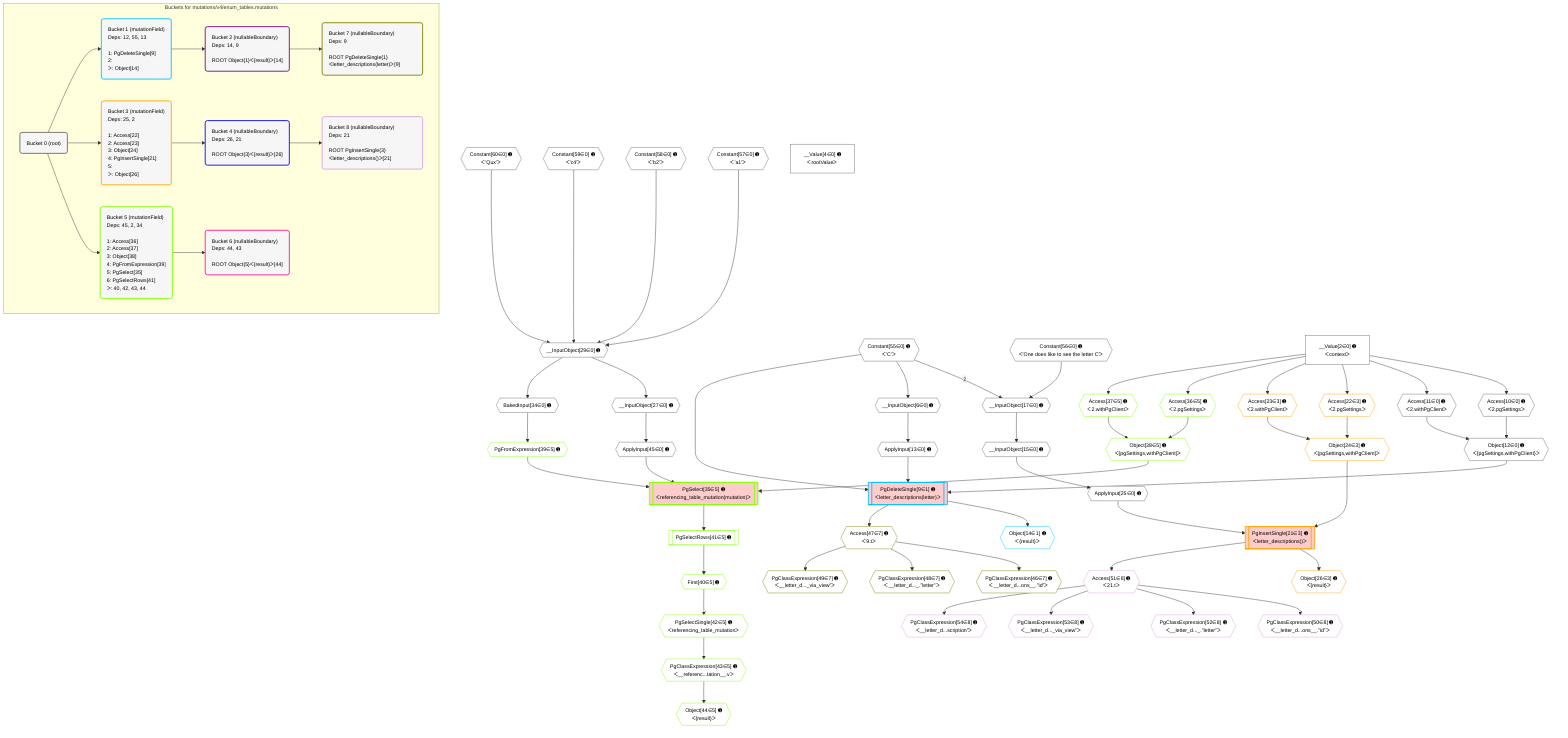 %%{init: {'themeVariables': { 'fontSize': '12px'}}}%%
graph TD
    classDef path fill:#eee,stroke:#000,color:#000
    classDef plan fill:#fff,stroke-width:1px,color:#000
    classDef itemplan fill:#fff,stroke-width:2px,color:#000
    classDef unbatchedplan fill:#dff,stroke-width:1px,color:#000
    classDef sideeffectplan fill:#fcc,stroke-width:2px,color:#000
    classDef bucket fill:#f6f6f6,color:#000,stroke-width:2px,text-align:left


    %% plan dependencies
    __InputObject29{{"__InputObject[29∈0] ➊"}}:::plan
    Constant57{{"Constant[57∈0] ➊<br />ᐸ'a1'ᐳ"}}:::plan
    Constant58{{"Constant[58∈0] ➊<br />ᐸ'b2'ᐳ"}}:::plan
    Constant59{{"Constant[59∈0] ➊<br />ᐸ'c4'ᐳ"}}:::plan
    Constant60{{"Constant[60∈0] ➊<br />ᐸ'Qux'ᐳ"}}:::plan
    Constant57 & Constant58 & Constant59 & Constant60 --> __InputObject29
    __InputObject17{{"__InputObject[17∈0] ➊"}}:::plan
    Constant55{{"Constant[55∈0] ➊<br />ᐸ'C'ᐳ"}}:::plan
    Constant56{{"Constant[56∈0] ➊<br />ᐸ'One does like to see the letter C'ᐳ"}}:::plan
    Constant56 --> __InputObject17
    Constant55 -- 2 --> __InputObject17
    __InputObject6{{"__InputObject[6∈0] ➊"}}:::plan
    Constant55 --> __InputObject6
    Object12{{"Object[12∈0] ➊<br />ᐸ{pgSettings,withPgClient}ᐳ"}}:::plan
    Access10{{"Access[10∈0] ➊<br />ᐸ2.pgSettingsᐳ"}}:::plan
    Access11{{"Access[11∈0] ➊<br />ᐸ2.withPgClientᐳ"}}:::plan
    Access10 & Access11 --> Object12
    __InputObject15{{"__InputObject[15∈0] ➊"}}:::plan
    __InputObject17 --> __InputObject15
    __InputObject27{{"__InputObject[27∈0] ➊"}}:::plan
    __InputObject29 --> __InputObject27
    __Value2["__Value[2∈0] ➊<br />ᐸcontextᐳ"]:::plan
    __Value2 --> Access10
    __Value2 --> Access11
    ApplyInput13{{"ApplyInput[13∈0] ➊"}}:::plan
    __InputObject6 --> ApplyInput13
    ApplyInput25{{"ApplyInput[25∈0] ➊"}}:::plan
    __InputObject15 --> ApplyInput25
    BakedInput34{{"BakedInput[34∈0] ➊"}}:::plan
    __InputObject29 --> BakedInput34
    ApplyInput45{{"ApplyInput[45∈0] ➊"}}:::plan
    __InputObject27 --> ApplyInput45
    __Value4["__Value[4∈0] ➊<br />ᐸrootValueᐳ"]:::plan
    PgDeleteSingle9[["PgDeleteSingle[9∈1] ➊<br />ᐸletter_descriptions(letter)ᐳ"]]:::sideeffectplan
    Object12 & Constant55 & ApplyInput13 --> PgDeleteSingle9
    Object14{{"Object[14∈1] ➊<br />ᐸ{result}ᐳ"}}:::plan
    PgDeleteSingle9 --> Object14
    PgClassExpression46{{"PgClassExpression[46∈7] ➊<br />ᐸ__letter_d...ons__.”id”ᐳ"}}:::plan
    Access47{{"Access[47∈7] ➊<br />ᐸ9.tᐳ"}}:::plan
    Access47 --> PgClassExpression46
    PgDeleteSingle9 --> Access47
    PgClassExpression48{{"PgClassExpression[48∈7] ➊<br />ᐸ__letter_d..._.”letter”ᐳ"}}:::plan
    Access47 --> PgClassExpression48
    PgClassExpression49{{"PgClassExpression[49∈7] ➊<br />ᐸ__letter_d..._via_view”ᐳ"}}:::plan
    Access47 --> PgClassExpression49
    PgInsertSingle21[["PgInsertSingle[21∈3] ➊<br />ᐸletter_descriptions()ᐳ"]]:::sideeffectplan
    Object24{{"Object[24∈3] ➊<br />ᐸ{pgSettings,withPgClient}ᐳ"}}:::plan
    Object24 & ApplyInput25 --> PgInsertSingle21
    Access22{{"Access[22∈3] ➊<br />ᐸ2.pgSettingsᐳ"}}:::plan
    Access23{{"Access[23∈3] ➊<br />ᐸ2.withPgClientᐳ"}}:::plan
    Access22 & Access23 --> Object24
    __Value2 --> Access22
    __Value2 --> Access23
    Object26{{"Object[26∈3] ➊<br />ᐸ{result}ᐳ"}}:::plan
    PgInsertSingle21 --> Object26
    PgClassExpression50{{"PgClassExpression[50∈8] ➊<br />ᐸ__letter_d...ons__.”id”ᐳ"}}:::plan
    Access51{{"Access[51∈8] ➊<br />ᐸ21.tᐳ"}}:::plan
    Access51 --> PgClassExpression50
    PgInsertSingle21 --> Access51
    PgClassExpression52{{"PgClassExpression[52∈8] ➊<br />ᐸ__letter_d..._.”letter”ᐳ"}}:::plan
    Access51 --> PgClassExpression52
    PgClassExpression53{{"PgClassExpression[53∈8] ➊<br />ᐸ__letter_d..._via_view”ᐳ"}}:::plan
    Access51 --> PgClassExpression53
    PgClassExpression54{{"PgClassExpression[54∈8] ➊<br />ᐸ__letter_d...scription”ᐳ"}}:::plan
    Access51 --> PgClassExpression54
    PgSelect35[["PgSelect[35∈5] ➊<br />ᐸreferencing_table_mutation(mutation)ᐳ"]]:::sideeffectplan
    Object38{{"Object[38∈5] ➊<br />ᐸ{pgSettings,withPgClient}ᐳ"}}:::plan
    PgFromExpression39{{"PgFromExpression[39∈5] ➊"}}:::plan
    Object38 & PgFromExpression39 & ApplyInput45 --> PgSelect35
    Access36{{"Access[36∈5] ➊<br />ᐸ2.pgSettingsᐳ"}}:::plan
    Access37{{"Access[37∈5] ➊<br />ᐸ2.withPgClientᐳ"}}:::plan
    Access36 & Access37 --> Object38
    __Value2 --> Access36
    __Value2 --> Access37
    BakedInput34 --> PgFromExpression39
    First40{{"First[40∈5] ➊"}}:::plan
    PgSelectRows41[["PgSelectRows[41∈5] ➊"]]:::plan
    PgSelectRows41 --> First40
    PgSelect35 --> PgSelectRows41
    PgSelectSingle42{{"PgSelectSingle[42∈5] ➊<br />ᐸreferencing_table_mutationᐳ"}}:::plan
    First40 --> PgSelectSingle42
    PgClassExpression43{{"PgClassExpression[43∈5] ➊<br />ᐸ__referenc...tation__.vᐳ"}}:::plan
    PgSelectSingle42 --> PgClassExpression43
    Object44{{"Object[44∈5] ➊<br />ᐸ{result}ᐳ"}}:::plan
    PgClassExpression43 --> Object44

    %% define steps

    subgraph "Buckets for mutations/v4/enum_tables.mutations"
    Bucket0("Bucket 0 (root)"):::bucket
    classDef bucket0 stroke:#696969
    class Bucket0,__Value2,__Value4,__InputObject6,Access10,Access11,Object12,ApplyInput13,__InputObject15,__InputObject17,ApplyInput25,__InputObject27,__InputObject29,BakedInput34,ApplyInput45,Constant55,Constant56,Constant57,Constant58,Constant59,Constant60 bucket0
    Bucket1("Bucket 1 (mutationField)<br />Deps: 12, 55, 13<br /><br />1: PgDeleteSingle[9]<br />2: <br />ᐳ: Object[14]"):::bucket
    classDef bucket1 stroke:#00bfff
    class Bucket1,PgDeleteSingle9,Object14 bucket1
    Bucket2("Bucket 2 (nullableBoundary)<br />Deps: 14, 9<br /><br />ROOT Object{1}ᐸ{result}ᐳ[14]"):::bucket
    classDef bucket2 stroke:#7f007f
    class Bucket2 bucket2
    Bucket3("Bucket 3 (mutationField)<br />Deps: 25, 2<br /><br />1: Access[22]<br />2: Access[23]<br />3: Object[24]<br />4: PgInsertSingle[21]<br />5: <br />ᐳ: Object[26]"):::bucket
    classDef bucket3 stroke:#ffa500
    class Bucket3,PgInsertSingle21,Access22,Access23,Object24,Object26 bucket3
    Bucket4("Bucket 4 (nullableBoundary)<br />Deps: 26, 21<br /><br />ROOT Object{3}ᐸ{result}ᐳ[26]"):::bucket
    classDef bucket4 stroke:#0000ff
    class Bucket4 bucket4
    Bucket5("Bucket 5 (mutationField)<br />Deps: 45, 2, 34<br /><br />1: Access[36]<br />2: Access[37]<br />3: Object[38]<br />4: PgFromExpression[39]<br />5: PgSelect[35]<br />6: PgSelectRows[41]<br />ᐳ: 40, 42, 43, 44"):::bucket
    classDef bucket5 stroke:#7fff00
    class Bucket5,PgSelect35,Access36,Access37,Object38,PgFromExpression39,First40,PgSelectRows41,PgSelectSingle42,PgClassExpression43,Object44 bucket5
    Bucket6("Bucket 6 (nullableBoundary)<br />Deps: 44, 43<br /><br />ROOT Object{5}ᐸ{result}ᐳ[44]"):::bucket
    classDef bucket6 stroke:#ff1493
    class Bucket6 bucket6
    Bucket7("Bucket 7 (nullableBoundary)<br />Deps: 9<br /><br />ROOT PgDeleteSingle{1}ᐸletter_descriptions(letter)ᐳ[9]"):::bucket
    classDef bucket7 stroke:#808000
    class Bucket7,PgClassExpression46,Access47,PgClassExpression48,PgClassExpression49 bucket7
    Bucket8("Bucket 8 (nullableBoundary)<br />Deps: 21<br /><br />ROOT PgInsertSingle{3}ᐸletter_descriptions()ᐳ[21]"):::bucket
    classDef bucket8 stroke:#dda0dd
    class Bucket8,PgClassExpression50,Access51,PgClassExpression52,PgClassExpression53,PgClassExpression54 bucket8
    Bucket0 --> Bucket1 & Bucket3 & Bucket5
    Bucket1 --> Bucket2
    Bucket2 --> Bucket7
    Bucket3 --> Bucket4
    Bucket4 --> Bucket8
    Bucket5 --> Bucket6
    end